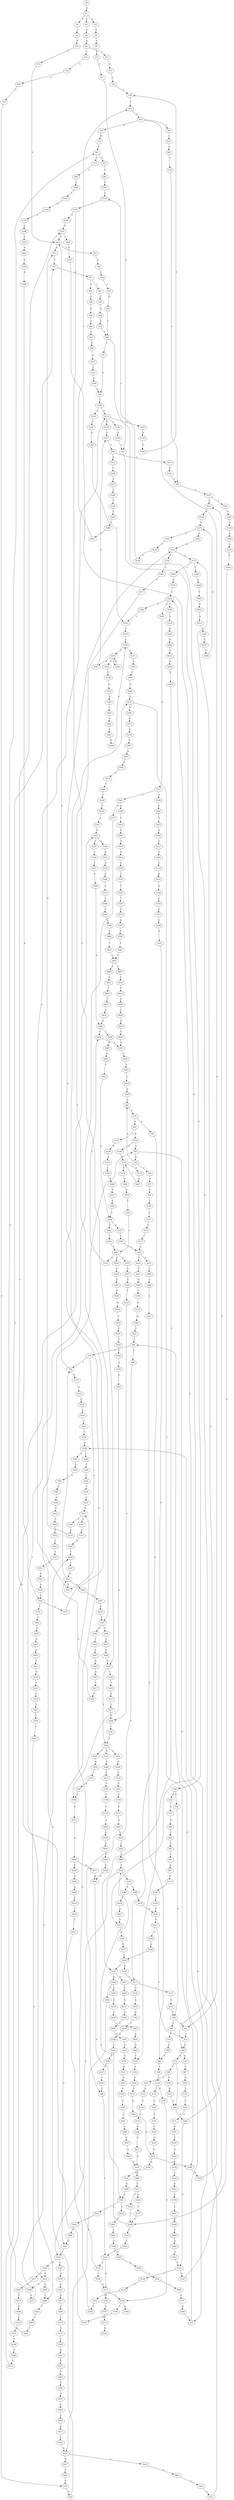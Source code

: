 strict digraph  {
	S0 -> S1 [ label = G ];
	S1 -> S2 [ label = C ];
	S1 -> S3 [ label = G ];
	S1 -> S4 [ label = T ];
	S2 -> S5 [ label = C ];
	S3 -> S6 [ label = C ];
	S4 -> S7 [ label = C ];
	S5 -> S8 [ label = G ];
	S6 -> S9 [ label = G ];
	S7 -> S10 [ label = G ];
	S8 -> S11 [ label = T ];
	S8 -> S12 [ label = C ];
	S9 -> S13 [ label = C ];
	S10 -> S14 [ label = T ];
	S11 -> S15 [ label = A ];
	S12 -> S16 [ label = A ];
	S13 -> S17 [ label = A ];
	S14 -> S18 [ label = G ];
	S15 -> S19 [ label = G ];
	S16 -> S20 [ label = A ];
	S17 -> S21 [ label = G ];
	S18 -> S22 [ label = G ];
	S18 -> S23 [ label = A ];
	S19 -> S24 [ label = C ];
	S20 -> S25 [ label = C ];
	S21 -> S26 [ label = C ];
	S22 -> S27 [ label = T ];
	S23 -> S28 [ label = C ];
	S24 -> S29 [ label = C ];
	S25 -> S30 [ label = C ];
	S26 -> S31 [ label = G ];
	S26 -> S32 [ label = C ];
	S27 -> S33 [ label = A ];
	S28 -> S34 [ label = C ];
	S29 -> S35 [ label = G ];
	S30 -> S36 [ label = A ];
	S31 -> S37 [ label = G ];
	S32 -> S38 [ label = G ];
	S33 -> S39 [ label = T ];
	S33 -> S40 [ label = C ];
	S34 -> S41 [ label = G ];
	S35 -> S42 [ label = A ];
	S35 -> S43 [ label = G ];
	S35 -> S44 [ label = C ];
	S36 -> S45 [ label = G ];
	S37 -> S46 [ label = G ];
	S38 -> S47 [ label = T ];
	S38 -> S43 [ label = G ];
	S39 -> S48 [ label = G ];
	S40 -> S49 [ label = C ];
	S41 -> S50 [ label = G ];
	S42 -> S51 [ label = A ];
	S43 -> S52 [ label = T ];
	S44 -> S53 [ label = T ];
	S45 -> S54 [ label = A ];
	S45 -> S55 [ label = T ];
	S46 -> S56 [ label = T ];
	S47 -> S57 [ label = C ];
	S48 -> S58 [ label = A ];
	S49 -> S59 [ label = G ];
	S50 -> S60 [ label = T ];
	S51 -> S61 [ label = A ];
	S52 -> S62 [ label = G ];
	S53 -> S63 [ label = G ];
	S54 -> S64 [ label = C ];
	S54 -> S65 [ label = A ];
	S55 -> S66 [ label = C ];
	S56 -> S67 [ label = G ];
	S57 -> S68 [ label = C ];
	S58 -> S69 [ label = G ];
	S59 -> S70 [ label = G ];
	S60 -> S62 [ label = G ];
	S60 -> S71 [ label = C ];
	S61 -> S72 [ label = G ];
	S61 -> S73 [ label = C ];
	S62 -> S74 [ label = A ];
	S62 -> S75 [ label = G ];
	S63 -> S76 [ label = G ];
	S64 -> S77 [ label = T ];
	S65 -> S78 [ label = C ];
	S66 -> S79 [ label = G ];
	S66 -> S80 [ label = T ];
	S67 -> S81 [ label = C ];
	S68 -> S82 [ label = T ];
	S69 -> S83 [ label = C ];
	S70 -> S60 [ label = T ];
	S71 -> S84 [ label = G ];
	S72 -> S85 [ label = T ];
	S73 -> S86 [ label = C ];
	S74 -> S87 [ label = C ];
	S75 -> S88 [ label = T ];
	S75 -> S89 [ label = A ];
	S76 -> S90 [ label = A ];
	S77 -> S91 [ label = C ];
	S78 -> S92 [ label = C ];
	S78 -> S93 [ label = A ];
	S79 -> S94 [ label = T ];
	S79 -> S95 [ label = C ];
	S80 -> S96 [ label = C ];
	S81 -> S97 [ label = C ];
	S82 -> S98 [ label = C ];
	S83 -> S99 [ label = G ];
	S84 -> S100 [ label = C ];
	S85 -> S101 [ label = G ];
	S86 -> S102 [ label = C ];
	S87 -> S103 [ label = G ];
	S88 -> S104 [ label = G ];
	S88 -> S105 [ label = T ];
	S89 -> S106 [ label = A ];
	S90 -> S107 [ label = A ];
	S91 -> S108 [ label = C ];
	S92 -> S109 [ label = A ];
	S92 -> S110 [ label = G ];
	S93 -> S111 [ label = G ];
	S94 -> S112 [ label = A ];
	S94 -> S18 [ label = G ];
	S95 -> S113 [ label = G ];
	S96 -> S114 [ label = T ];
	S97 -> S115 [ label = G ];
	S98 -> S116 [ label = T ];
	S99 -> S117 [ label = G ];
	S100 -> S118 [ label = A ];
	S100 -> S113 [ label = G ];
	S101 -> S119 [ label = T ];
	S102 -> S120 [ label = C ];
	S103 -> S121 [ label = T ];
	S104 -> S122 [ label = G ];
	S105 -> S123 [ label = A ];
	S106 -> S124 [ label = C ];
	S106 -> S125 [ label = G ];
	S107 -> S126 [ label = T ];
	S107 -> S125 [ label = G ];
	S108 -> S127 [ label = C ];
	S109 -> S45 [ label = G ];
	S109 -> S128 [ label = C ];
	S110 -> S129 [ label = G ];
	S111 -> S130 [ label = G ];
	S111 -> S131 [ label = C ];
	S112 -> S132 [ label = A ];
	S113 -> S133 [ label = G ];
	S113 -> S134 [ label = C ];
	S113 -> S135 [ label = T ];
	S114 -> S136 [ label = C ];
	S114 -> S137 [ label = G ];
	S115 -> S138 [ label = C ];
	S116 -> S139 [ label = T ];
	S116 -> S140 [ label = G ];
	S117 -> S141 [ label = T ];
	S118 -> S142 [ label = C ];
	S119 -> S143 [ label = C ];
	S120 -> S144 [ label = G ];
	S121 -> S145 [ label = G ];
	S122 -> S89 [ label = A ];
	S123 -> S146 [ label = G ];
	S124 -> S147 [ label = G ];
	S124 -> S148 [ label = C ];
	S125 -> S149 [ label = A ];
	S126 -> S150 [ label = G ];
	S127 -> S151 [ label = A ];
	S128 -> S152 [ label = C ];
	S129 -> S153 [ label = A ];
	S130 -> S154 [ label = A ];
	S131 -> S155 [ label = C ];
	S132 -> S156 [ label = G ];
	S133 -> S157 [ label = C ];
	S134 -> S158 [ label = A ];
	S135 -> S159 [ label = A ];
	S136 -> S160 [ label = T ];
	S136 -> S161 [ label = G ];
	S137 -> S162 [ label = A ];
	S137 -> S163 [ label = T ];
	S138 -> S164 [ label = C ];
	S139 -> S165 [ label = C ];
	S140 -> S163 [ label = T ];
	S141 -> S166 [ label = C ];
	S142 -> S167 [ label = G ];
	S143 -> S168 [ label = G ];
	S143 -> S169 [ label = C ];
	S144 -> S170 [ label = A ];
	S145 -> S171 [ label = G ];
	S146 -> S172 [ label = A ];
	S147 -> S173 [ label = G ];
	S148 -> S174 [ label = T ];
	S149 -> S175 [ label = A ];
	S150 -> S176 [ label = G ];
	S151 -> S177 [ label = T ];
	S152 -> S178 [ label = C ];
	S152 -> S179 [ label = A ];
	S153 -> S180 [ label = C ];
	S154 -> S181 [ label = A ];
	S155 -> S38 [ label = G ];
	S156 -> S182 [ label = A ];
	S157 -> S183 [ label = T ];
	S158 -> S21 [ label = G ];
	S159 -> S184 [ label = G ];
	S160 -> S137 [ label = G ];
	S161 -> S185 [ label = A ];
	S161 -> S186 [ label = T ];
	S162 -> S187 [ label = G ];
	S163 -> S188 [ label = A ];
	S163 -> S189 [ label = C ];
	S164 -> S190 [ label = G ];
	S165 -> S191 [ label = T ];
	S166 -> S84 [ label = G ];
	S167 -> S192 [ label = C ];
	S168 -> S193 [ label = T ];
	S169 -> S194 [ label = T ];
	S169 -> S195 [ label = C ];
	S170 -> S196 [ label = C ];
	S171 -> S197 [ label = G ];
	S172 -> S198 [ label = A ];
	S173 -> S199 [ label = T ];
	S173 -> S200 [ label = C ];
	S174 -> S201 [ label = C ];
	S175 -> S202 [ label = G ];
	S175 -> S203 [ label = C ];
	S176 -> S204 [ label = G ];
	S177 -> S205 [ label = C ];
	S178 -> S206 [ label = C ];
	S179 -> S207 [ label = C ];
	S180 -> S208 [ label = G ];
	S181 -> S209 [ label = T ];
	S182 -> S210 [ label = C ];
	S183 -> S211 [ label = A ];
	S183 -> S212 [ label = G ];
	S184 -> S24 [ label = C ];
	S185 -> S213 [ label = A ];
	S186 -> S214 [ label = G ];
	S187 -> S215 [ label = T ];
	S189 -> S216 [ label = G ];
	S190 -> S217 [ label = G ];
	S191 -> S218 [ label = C ];
	S192 -> S219 [ label = G ];
	S193 -> S220 [ label = C ];
	S193 -> S18 [ label = G ];
	S194 -> S221 [ label = G ];
	S194 -> S222 [ label = A ];
	S194 -> S223 [ label = T ];
	S195 -> S224 [ label = T ];
	S196 -> S225 [ label = T ];
	S197 -> S226 [ label = T ];
	S198 -> S227 [ label = G ];
	S199 -> S228 [ label = A ];
	S200 -> S229 [ label = A ];
	S201 -> S230 [ label = G ];
	S202 -> S231 [ label = T ];
	S203 -> S232 [ label = G ];
	S204 -> S233 [ label = G ];
	S205 -> S234 [ label = T ];
	S205 -> S235 [ label = G ];
	S206 -> S236 [ label = T ];
	S207 -> S152 [ label = C ];
	S208 -> S237 [ label = C ];
	S209 -> S238 [ label = A ];
	S210 -> S239 [ label = G ];
	S211 -> S240 [ label = T ];
	S212 -> S241 [ label = G ];
	S213 -> S242 [ label = G ];
	S214 -> S22 [ label = G ];
	S215 -> S243 [ label = A ];
	S216 -> S193 [ label = T ];
	S217 -> S52 [ label = T ];
	S217 -> S244 [ label = A ];
	S218 -> S245 [ label = G ];
	S219 -> S246 [ label = C ];
	S220 -> S247 [ label = G ];
	S221 -> S248 [ label = G ];
	S222 -> S249 [ label = C ];
	S223 -> S250 [ label = G ];
	S224 -> S251 [ label = G ];
	S225 -> S252 [ label = A ];
	S226 -> S253 [ label = A ];
	S227 -> S254 [ label = G ];
	S228 -> S255 [ label = C ];
	S229 -> S256 [ label = C ];
	S230 -> S257 [ label = G ];
	S231 -> S258 [ label = G ];
	S232 -> S259 [ label = A ];
	S232 -> S173 [ label = G ];
	S233 -> S260 [ label = T ];
	S234 -> S261 [ label = G ];
	S235 -> S262 [ label = T ];
	S236 -> S263 [ label = T ];
	S237 -> S264 [ label = C ];
	S238 -> S265 [ label = G ];
	S239 -> S266 [ label = G ];
	S240 -> S267 [ label = A ];
	S241 -> S90 [ label = A ];
	S242 -> S268 [ label = T ];
	S244 -> S269 [ label = A ];
	S245 -> S270 [ label = G ];
	S246 -> S271 [ label = C ];
	S246 -> S272 [ label = G ];
	S247 -> S273 [ label = G ];
	S248 -> S274 [ label = C ];
	S249 -> S275 [ label = T ];
	S250 -> S276 [ label = T ];
	S251 -> S277 [ label = T ];
	S252 -> S278 [ label = G ];
	S253 -> S279 [ label = C ];
	S254 -> S280 [ label = G ];
	S255 -> S281 [ label = G ];
	S256 -> S282 [ label = G ];
	S256 -> S283 [ label = C ];
	S256 -> S284 [ label = T ];
	S257 -> S285 [ label = G ];
	S257 -> S286 [ label = C ];
	S258 -> S119 [ label = T ];
	S259 -> S287 [ label = G ];
	S260 -> S288 [ label = C ];
	S261 -> S289 [ label = C ];
	S262 -> S290 [ label = C ];
	S263 -> S291 [ label = C ];
	S264 -> S292 [ label = C ];
	S265 -> S293 [ label = T ];
	S266 -> S294 [ label = C ];
	S266 -> S295 [ label = A ];
	S267 -> S296 [ label = G ];
	S268 -> S297 [ label = C ];
	S269 -> S298 [ label = C ];
	S270 -> S299 [ label = A ];
	S270 -> S286 [ label = C ];
	S271 -> S300 [ label = T ];
	S272 -> S301 [ label = T ];
	S272 -> S302 [ label = C ];
	S272 -> S303 [ label = G ];
	S273 -> S304 [ label = A ];
	S274 -> S305 [ label = C ];
	S275 -> S306 [ label = A ];
	S276 -> S307 [ label = A ];
	S277 -> S308 [ label = C ];
	S278 -> S309 [ label = A ];
	S279 -> S310 [ label = T ];
	S280 -> S311 [ label = G ];
	S281 -> S312 [ label = A ];
	S282 -> S192 [ label = C ];
	S283 -> S313 [ label = G ];
	S284 -> S314 [ label = G ];
	S285 -> S315 [ label = C ];
	S286 -> S316 [ label = A ];
	S287 -> S317 [ label = G ];
	S288 -> S318 [ label = C ];
	S288 -> S319 [ label = T ];
	S289 -> S320 [ label = C ];
	S290 -> S321 [ label = C ];
	S291 -> S322 [ label = A ];
	S291 -> S323 [ label = C ];
	S291 -> S324 [ label = G ];
	S292 -> S325 [ label = A ];
	S292 -> S326 [ label = T ];
	S293 -> S327 [ label = C ];
	S294 -> S328 [ label = T ];
	S295 -> S329 [ label = C ];
	S296 -> S330 [ label = T ];
	S297 -> S331 [ label = G ];
	S298 -> S332 [ label = A ];
	S298 -> S333 [ label = T ];
	S299 -> S334 [ label = G ];
	S300 -> S335 [ label = C ];
	S301 -> S336 [ label = C ];
	S302 -> S272 [ label = G ];
	S303 -> S157 [ label = C ];
	S304 -> S337 [ label = A ];
	S305 -> S338 [ label = T ];
	S306 -> S339 [ label = C ];
	S307 -> S340 [ label = G ];
	S308 -> S341 [ label = C ];
	S309 -> S342 [ label = A ];
	S310 -> S343 [ label = A ];
	S311 -> S344 [ label = T ];
	S311 -> S345 [ label = G ];
	S312 -> S346 [ label = A ];
	S313 -> S347 [ label = A ];
	S313 -> S348 [ label = G ];
	S314 -> S349 [ label = G ];
	S315 -> S350 [ label = T ];
	S316 -> S256 [ label = C ];
	S317 -> S351 [ label = T ];
	S318 -> S352 [ label = C ];
	S318 -> S353 [ label = G ];
	S319 -> S354 [ label = C ];
	S320 -> S355 [ label = A ];
	S321 -> S82 [ label = T ];
	S322 -> S356 [ label = T ];
	S323 -> S357 [ label = T ];
	S324 -> S358 [ label = A ];
	S325 -> S359 [ label = T ];
	S326 -> S360 [ label = T ];
	S327 -> S361 [ label = T ];
	S328 -> S362 [ label = C ];
	S329 -> S363 [ label = A ];
	S330 -> S364 [ label = A ];
	S331 -> S95 [ label = C ];
	S331 -> S94 [ label = T ];
	S331 -> S365 [ label = A ];
	S332 -> S111 [ label = G ];
	S333 -> S366 [ label = G ];
	S333 -> S367 [ label = A ];
	S334 -> S368 [ label = A ];
	S335 -> S369 [ label = G ];
	S336 -> S370 [ label = G ];
	S337 -> S298 [ label = C ];
	S338 -> S371 [ label = G ];
	S339 -> S372 [ label = C ];
	S340 -> S373 [ label = G ];
	S341 -> S194 [ label = T ];
	S342 -> S374 [ label = T ];
	S342 -> S375 [ label = C ];
	S343 -> S376 [ label = T ];
	S344 -> S288 [ label = C ];
	S345 -> S377 [ label = T ];
	S346 -> S378 [ label = G ];
	S347 -> S379 [ label = G ];
	S347 -> S380 [ label = A ];
	S348 -> S381 [ label = G ];
	S349 -> S382 [ label = G ];
	S350 -> S383 [ label = C ];
	S351 -> S384 [ label = G ];
	S351 -> S385 [ label = A ];
	S352 -> S386 [ label = G ];
	S352 -> S387 [ label = A ];
	S353 -> S388 [ label = C ];
	S353 -> S389 [ label = T ];
	S354 -> S114 [ label = T ];
	S355 -> S390 [ label = G ];
	S356 -> S391 [ label = C ];
	S357 -> S392 [ label = G ];
	S358 -> S393 [ label = T ];
	S359 -> S205 [ label = C ];
	S360 -> S291 [ label = C ];
	S361 -> S96 [ label = C ];
	S362 -> S394 [ label = T ];
	S363 -> S395 [ label = C ];
	S364 -> S396 [ label = G ];
	S365 -> S397 [ label = G ];
	S366 -> S398 [ label = C ];
	S366 -> S399 [ label = G ];
	S367 -> S400 [ label = C ];
	S368 -> S401 [ label = G ];
	S369 -> S257 [ label = G ];
	S370 -> S402 [ label = A ];
	S371 -> S403 [ label = G ];
	S372 -> S404 [ label = A ];
	S373 -> S405 [ label = A ];
	S374 -> S406 [ label = C ];
	S375 -> S232 [ label = G ];
	S376 -> S407 [ label = T ];
	S377 -> S288 [ label = C ];
	S378 -> S408 [ label = A ];
	S379 -> S409 [ label = T ];
	S380 -> S410 [ label = T ];
	S381 -> S411 [ label = A ];
	S382 -> S412 [ label = A ];
	S383 -> S413 [ label = A ];
	S384 -> S414 [ label = T ];
	S385 -> S415 [ label = T ];
	S386 -> S416 [ label = A ];
	S386 -> S417 [ label = G ];
	S387 -> S418 [ label = G ];
	S388 -> S419 [ label = C ];
	S389 -> S420 [ label = C ];
	S390 -> S421 [ label = T ];
	S391 -> S422 [ label = C ];
	S392 -> S423 [ label = T ];
	S393 -> S424 [ label = C ];
	S394 -> S425 [ label = C ];
	S395 -> S426 [ label = A ];
	S396 -> S427 [ label = C ];
	S397 -> S428 [ label = G ];
	S398 -> S429 [ label = A ];
	S399 -> S430 [ label = A ];
	S400 -> S431 [ label = A ];
	S401 -> S432 [ label = T ];
	S401 -> S433 [ label = G ];
	S402 -> S434 [ label = C ];
	S403 -> S435 [ label = G ];
	S404 -> S436 [ label = G ];
	S405 -> S437 [ label = G ];
	S405 -> S438 [ label = A ];
	S406 -> S439 [ label = G ];
	S407 -> S440 [ label = G ];
	S408 -> S175 [ label = A ];
	S409 -> S441 [ label = C ];
	S410 -> S442 [ label = G ];
	S411 -> S443 [ label = A ];
	S412 -> S444 [ label = A ];
	S413 -> S445 [ label = C ];
	S414 -> S446 [ label = C ];
	S415 -> S447 [ label = A ];
	S416 -> S448 [ label = A ];
	S416 -> S449 [ label = G ];
	S417 -> S450 [ label = A ];
	S418 -> S451 [ label = A ];
	S419 -> S190 [ label = G ];
	S420 -> S452 [ label = G ];
	S421 -> S66 [ label = C ];
	S422 -> S453 [ label = A ];
	S423 -> S308 [ label = C ];
	S424 -> S454 [ label = G ];
	S425 -> S161 [ label = G ];
	S426 -> S455 [ label = C ];
	S427 -> S29 [ label = C ];
	S428 -> S351 [ label = T ];
	S429 -> S456 [ label = G ];
	S429 -> S457 [ label = A ];
	S430 -> S458 [ label = C ];
	S431 -> S459 [ label = A ];
	S432 -> S460 [ label = C ];
	S433 -> S461 [ label = T ];
	S434 -> S462 [ label = G ];
	S435 -> S463 [ label = T ];
	S436 -> S464 [ label = G ];
	S437 -> S465 [ label = A ];
	S438 -> S466 [ label = A ];
	S439 -> S467 [ label = G ];
	S440 -> S468 [ label = G ];
	S441 -> S469 [ label = C ];
	S442 -> S470 [ label = T ];
	S443 -> S471 [ label = T ];
	S444 -> S472 [ label = C ];
	S445 -> S473 [ label = G ];
	S446 -> S169 [ label = C ];
	S447 -> S474 [ label = A ];
	S448 -> S61 [ label = A ];
	S448 -> S475 [ label = G ];
	S449 -> S409 [ label = T ];
	S450 -> S476 [ label = G ];
	S451 -> S477 [ label = G ];
	S452 -> S273 [ label = G ];
	S453 -> S478 [ label = G ];
	S454 -> S479 [ label = T ];
	S455 -> S480 [ label = C ];
	S456 -> S481 [ label = A ];
	S457 -> S482 [ label = C ];
	S458 -> S483 [ label = C ];
	S459 -> S484 [ label = C ];
	S460 -> S485 [ label = A ];
	S461 -> S486 [ label = C ];
	S462 -> S487 [ label = C ];
	S463 -> S488 [ label = C ];
	S464 -> S489 [ label = A ];
	S465 -> S401 [ label = G ];
	S466 -> S490 [ label = G ];
	S467 -> S491 [ label = G ];
	S468 -> S492 [ label = A ];
	S469 -> S493 [ label = A ];
	S470 -> S494 [ label = A ];
	S471 -> S495 [ label = T ];
	S472 -> S333 [ label = T ];
	S473 -> S496 [ label = T ];
	S474 -> S497 [ label = G ];
	S475 -> S268 [ label = T ];
	S476 -> S498 [ label = G ];
	S477 -> S499 [ label = C ];
	S478 -> S500 [ label = A ];
	S479 -> S501 [ label = T ];
	S480 -> S502 [ label = T ];
	S481 -> S503 [ label = C ];
	S482 -> S30 [ label = C ];
	S483 -> S504 [ label = C ];
	S484 -> S505 [ label = G ];
	S485 -> S506 [ label = G ];
	S486 -> S507 [ label = C ];
	S487 -> S508 [ label = G ];
	S488 -> S318 [ label = C ];
	S489 -> S509 [ label = G ];
	S490 -> S510 [ label = G ];
	S491 -> S511 [ label = T ];
	S492 -> S512 [ label = A ];
	S493 -> S513 [ label = G ];
	S494 -> S514 [ label = G ];
	S495 -> S515 [ label = G ];
	S496 -> S516 [ label = C ];
	S497 -> S517 [ label = T ];
	S498 -> S518 [ label = C ];
	S499 -> S519 [ label = C ];
	S500 -> S65 [ label = A ];
	S501 -> S520 [ label = T ];
	S502 -> S521 [ label = C ];
	S503 -> S522 [ label = G ];
	S504 -> S523 [ label = G ];
	S505 -> S524 [ label = A ];
	S506 -> S525 [ label = G ];
	S507 -> S352 [ label = C ];
	S508 -> S246 [ label = C ];
	S509 -> S465 [ label = A ];
	S510 -> S526 [ label = T ];
	S511 -> S527 [ label = A ];
	S512 -> S124 [ label = C ];
	S513 -> S528 [ label = T ];
	S513 -> S529 [ label = C ];
	S514 -> S530 [ label = T ];
	S515 -> S531 [ label = A ];
	S516 -> S532 [ label = C ];
	S517 -> S533 [ label = C ];
	S518 -> S534 [ label = G ];
	S519 -> S535 [ label = A ];
	S520 -> S536 [ label = G ];
	S521 -> S537 [ label = T ];
	S522 -> S266 [ label = G ];
	S523 -> S538 [ label = T ];
	S524 -> S539 [ label = A ];
	S525 -> S540 [ label = A ];
	S526 -> S541 [ label = C ];
	S527 -> S542 [ label = T ];
	S528 -> S543 [ label = A ];
	S529 -> S544 [ label = T ];
	S530 -> S545 [ label = T ];
	S531 -> S546 [ label = A ];
	S532 -> S547 [ label = A ];
	S533 -> S331 [ label = G ];
	S534 -> S548 [ label = T ];
	S535 -> S549 [ label = C ];
	S536 -> S550 [ label = T ];
	S537 -> S551 [ label = A ];
	S538 -> S552 [ label = C ];
	S539 -> S553 [ label = A ];
	S540 -> S554 [ label = C ];
	S541 -> S507 [ label = C ];
	S542 -> S555 [ label = C ];
	S543 -> S556 [ label = G ];
	S544 -> S557 [ label = T ];
	S545 -> S558 [ label = T ];
	S546 -> S559 [ label = C ];
	S547 -> S513 [ label = G ];
	S548 -> S560 [ label = G ];
	S549 -> S561 [ label = G ];
	S550 -> S562 [ label = A ];
	S551 -> S563 [ label = G ];
	S552 -> S564 [ label = T ];
	S553 -> S565 [ label = A ];
	S554 -> S566 [ label = C ];
	S555 -> S567 [ label = C ];
	S556 -> S568 [ label = G ];
	S557 -> S569 [ label = C ];
	S558 -> S570 [ label = C ];
	S559 -> S571 [ label = C ];
	S560 -> S572 [ label = G ];
	S561 -> S573 [ label = G ];
	S562 -> S340 [ label = G ];
	S563 -> S574 [ label = A ];
	S564 -> S575 [ label = C ];
	S565 -> S576 [ label = C ];
	S566 -> S577 [ label = A ];
	S567 -> S578 [ label = C ];
	S568 -> S579 [ label = G ];
	S569 -> S580 [ label = A ];
	S570 -> S581 [ label = A ];
	S571 -> S582 [ label = C ];
	S572 -> S27 [ label = T ];
	S573 -> S583 [ label = T ];
	S574 -> S342 [ label = A ];
	S575 -> S584 [ label = G ];
	S576 -> S585 [ label = A ];
	S577 -> S586 [ label = G ];
	S578 -> S587 [ label = G ];
	S579 -> S588 [ label = T ];
	S580 -> S356 [ label = T ];
	S580 -> S589 [ label = C ];
	S581 -> S590 [ label = C ];
	S582 -> S591 [ label = G ];
	S583 -> S592 [ label = T ];
	S584 -> S270 [ label = G ];
	S585 -> S593 [ label = G ];
	S586 -> S55 [ label = T ];
	S587 -> S416 [ label = A ];
	S588 -> S594 [ label = C ];
	S589 -> S595 [ label = G ];
	S590 -> S596 [ label = T ];
	S591 -> S538 [ label = T ];
	S592 -> S597 [ label = A ];
	S593 -> S598 [ label = A ];
	S594 -> S599 [ label = A ];
	S595 -> S600 [ label = C ];
	S596 -> S601 [ label = C ];
	S597 -> S602 [ label = C ];
	S598 -> S603 [ label = A ];
	S599 -> S604 [ label = C ];
	S600 -> S605 [ label = C ];
	S601 -> S606 [ label = G ];
	S601 -> S607 [ label = C ];
	S602 -> S608 [ label = T ];
	S603 -> S609 [ label = G ];
	S604 -> S610 [ label = T ];
	S605 -> S292 [ label = C ];
	S606 -> S611 [ label = C ];
	S607 -> S612 [ label = T ];
	S608 -> S613 [ label = G ];
	S609 -> S254 [ label = G ];
	S610 -> S601 [ label = C ];
	S611 -> S614 [ label = T ];
	S612 -> S615 [ label = T ];
	S613 -> S616 [ label = C ];
	S614 -> S617 [ label = T ];
	S615 -> S618 [ label = T ];
	S616 -> S429 [ label = A ];
	S617 -> S619 [ label = C ];
	S618 -> S620 [ label = C ];
	S619 -> S580 [ label = A ];
	S620 -> S621 [ label = A ];
	S621 -> S622 [ label = T ];
	S622 -> S391 [ label = C ];
}
